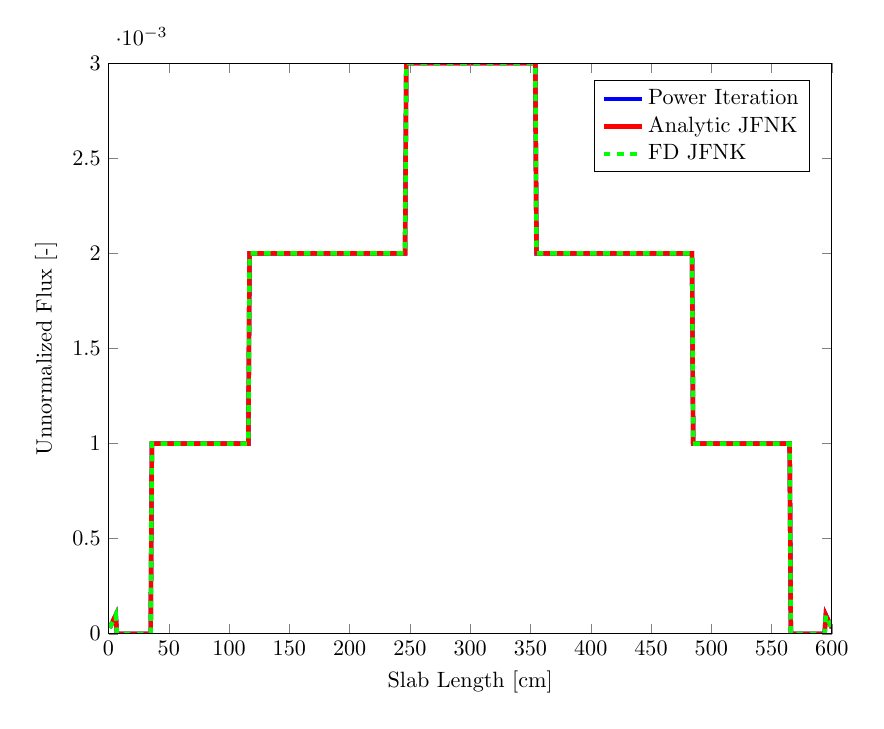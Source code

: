 \begin{tikzpicture}[scale=0.8]

\begin{axis}[%
scale only axis,
width=4.521in,
height=3.566in,
xmin=0, xmax=600,
ymin=0, ymax=0.003,
xlabel={Slab Length [cm]},
ylabel={Unnormalized Flux [-]},
axis on top,
legend entries={Power Iteration,Analytic JFNK,FD JFNK},
legend style={nodes=right},
legend pos= north east]
\addplot [
color=blue,
solid,
line width=2.0pt
]
coordinates{
 (1,3.076e-005)(2,4.431e-005)(3,5.786e-005)(4,7.14e-005)(5,8.494e-005)(6,9.848e-005)(7,0.0)(8,0.0)(9,0.0)(10,0.0)(11,0.0)(12,0.0)(13,0.0)(14,0.0)(15,0.0)(16,0.0)(17,0.0)(18,0.0)(19,0.0)(20,0.0)(21,0.0)(22,0.0)(23,0.0)(24,0.0)(25,0.0)(26,0.0)(27,0.0)(28,0.0)(29,0.0)(30,0.0)(31,0.0)(32,0.0)(33,0.0)(34,0.0)(35,0.0)(36,0.001)(37,0.001)(38,0.001)(39,0.001)(40,0.001)(41,0.001)(42,0.001)(43,0.001)(44,0.001)(45,0.001)(46,0.001)(47,0.001)(48,0.001)(49,0.001)(50,0.001)(51,0.001)(52,0.001)(53,0.001)(54,0.001)(55,0.001)(56,0.001)(57,0.001)(58,0.001)(59,0.001)(60,0.001)(61,0.001)(62,0.001)(63,0.001)(64,0.001)(65,0.001)(66,0.001)(67,0.001)(68,0.001)(69,0.001)(70,0.001)(71,0.001)(72,0.001)(73,0.001)(74,0.001)(75,0.001)(76,0.001)(77,0.001)(78,0.001)(79,0.001)(80,0.001)(81,0.001)(82,0.001)(83,0.001)(84,0.001)(85,0.001)(86,0.001)(87,0.001)(88,0.001)(89,0.001)(90,0.001)(91,0.001)(92,0.001)(93,0.001)(94,0.001)(95,0.001)(96,0.001)(97,0.001)(98,0.001)(99,0.001)(100,0.001)(101,0.001)(102,0.001)(103,0.001)(104,0.001)(105,0.001)(106,0.001)(107,0.001)(108,0.001)(109,0.001)(110,0.001)(111,0.001)(112,0.001)(113,0.001)(114,0.001)(115,0.001)(116,0.001)(117,0.002)(118,0.002)(119,0.002)(120,0.002)(121,0.002)(122,0.002)(123,0.002)(124,0.002)(125,0.002)(126,0.002)(127,0.002)(128,0.002)(129,0.002)(130,0.002)(131,0.002)(132,0.002)(133,0.002)(134,0.002)(135,0.002)(136,0.002)(137,0.002)(138,0.002)(139,0.002)(140,0.002)(141,0.002)(142,0.002)(143,0.002)(144,0.002)(145,0.002)(146,0.002)(147,0.002)(148,0.002)(149,0.002)(150,0.002)(151,0.002)(152,0.002)(153,0.002)(154,0.002)(155,0.002)(156,0.002)(157,0.002)(158,0.002)(159,0.002)(160,0.002)(161,0.002)(162,0.002)(163,0.002)(164,0.002)(165,0.002)(166,0.002)(167,0.002)(168,0.002)(169,0.002)(170,0.002)(171,0.002)(172,0.002)(173,0.002)(174,0.002)(175,0.002)(176,0.002)(177,0.002)(178,0.002)(179,0.002)(180,0.002)(181,0.002)(182,0.002)(183,0.002)(184,0.002)(185,0.002)(186,0.002)(187,0.002)(188,0.002)(189,0.002)(190,0.002)(191,0.002)(192,0.002)(193,0.002)(194,0.002)(195,0.002)(196,0.002)(197,0.002)(198,0.002)(199,0.002)(200,0.002)(201,0.002)(202,0.002)(203,0.002)(204,0.002)(205,0.002)(206,0.002)(207,0.002)(208,0.002)(209,0.002)(210,0.002)(211,0.002)(212,0.002)(213,0.002)(214,0.002)(215,0.002)(216,0.002)(217,0.002)(218,0.002)(219,0.002)(220,0.002)(221,0.002)(222,0.002)(223,0.002)(224,0.002)(225,0.002)(226,0.002)(227,0.002)(228,0.002)(229,0.002)(230,0.002)(231,0.002)(232,0.002)(233,0.002)(234,0.002)(235,0.002)(236,0.002)(237,0.002)(238,0.002)(239,0.002)(240,0.002)(241,0.002)(242,0.002)(243,0.002)(244,0.002)(245,0.002)(246,0.002)(247,0.003)(248,0.003)(249,0.003)(250,0.003)(251,0.003)(252,0.003)(253,0.003)(254,0.003)(255,0.003)(256,0.003)(257,0.003)(258,0.003)(259,0.003)(260,0.003)(261,0.003)(262,0.003)(263,0.003)(264,0.003)(265,0.003)(266,0.003)(267,0.003)(268,0.003)(269,0.003)(270,0.003)(271,0.003)(272,0.003)(273,0.003)(274,0.003)(275,0.003)(276,0.003)(277,0.003)(278,0.003)(279,0.003)(280,0.003)(281,0.003)(282,0.003)(283,0.003)(284,0.003)(285,0.003)(286,0.003)(287,0.003)(288,0.003)(289,0.003)(290,0.003)(291,0.003)(292,0.003)(293,0.003)(294,0.003)(295,0.003)(296,0.003)(297,0.003)(298,0.003)(299,0.003)(300,0.003)(301,0.003)(302,0.003)(303,0.003)(304,0.003)(305,0.003)(306,0.003)(307,0.003)(308,0.003)(309,0.003)(310,0.003)(311,0.003)(312,0.003)(313,0.003)(314,0.003)(315,0.003)(316,0.003)(317,0.003)(318,0.003)(319,0.003)(320,0.003)(321,0.003)(322,0.003)(323,0.003)(324,0.003)(325,0.003)(326,0.003)(327,0.003)(328,0.003)(329,0.003)(330,0.003)(331,0.003)(332,0.003)(333,0.003)(334,0.003)(335,0.003)(336,0.003)(337,0.003)(338,0.003)(339,0.003)(340,0.003)(341,0.003)(342,0.003)(343,0.003)(344,0.003)(345,0.003)(346,0.003)(347,0.003)(348,0.003)(349,0.003)(350,0.003)(351,0.003)(352,0.003)(353,0.003)(354,0.003)(355,0.002)(356,0.002)(357,0.002)(358,0.002)(359,0.002)(360,0.002)(361,0.002)(362,0.002)(363,0.002)(364,0.002)(365,0.002)(366,0.002)(367,0.002)(368,0.002)(369,0.002)(370,0.002)(371,0.002)(372,0.002)(373,0.002)(374,0.002)(375,0.002)(376,0.002)(377,0.002)(378,0.002)(379,0.002)(380,0.002)(381,0.002)(382,0.002)(383,0.002)(384,0.002)(385,0.002)(386,0.002)(387,0.002)(388,0.002)(389,0.002)(390,0.002)(391,0.002)(392,0.002)(393,0.002)(394,0.002)(395,0.002)(396,0.002)(397,0.002)(398,0.002)(399,0.002)(400,0.002)(401,0.002)(402,0.002)(403,0.002)(404,0.002)(405,0.002)(406,0.002)(407,0.002)(408,0.002)(409,0.002)(410,0.002)(411,0.002)(412,0.002)(413,0.002)(414,0.002)(415,0.002)(416,0.002)(417,0.002)(418,0.002)(419,0.002)(420,0.002)(421,0.002)(422,0.002)(423,0.002)(424,0.002)(425,0.002)(426,0.002)(427,0.002)(428,0.002)(429,0.002)(430,0.002)(431,0.002)(432,0.002)(433,0.002)(434,0.002)(435,0.002)(436,0.002)(437,0.002)(438,0.002)(439,0.002)(440,0.002)(441,0.002)(442,0.002)(443,0.002)(444,0.002)(445,0.002)(446,0.002)(447,0.002)(448,0.002)(449,0.002)(450,0.002)(451,0.002)(452,0.002)(453,0.002)(454,0.002)(455,0.002)(456,0.002)(457,0.002)(458,0.002)(459,0.002)(460,0.002)(461,0.002)(462,0.002)(463,0.002)(464,0.002)(465,0.002)(466,0.002)(467,0.002)(468,0.002)(469,0.002)(470,0.002)(471,0.002)(472,0.002)(473,0.002)(474,0.002)(475,0.002)(476,0.002)(477,0.002)(478,0.002)(479,0.002)(480,0.002)(481,0.002)(482,0.002)(483,0.002)(484,0.002)(485,0.001)(486,0.001)(487,0.001)(488,0.001)(489,0.001)(490,0.001)(491,0.001)(492,0.001)(493,0.001)(494,0.001)(495,0.001)(496,0.001)(497,0.001)(498,0.001)(499,0.001)(500,0.001)(501,0.001)(502,0.001)(503,0.001)(504,0.001)(505,0.001)(506,0.001)(507,0.001)(508,0.001)(509,0.001)(510,0.001)(511,0.001)(512,0.001)(513,0.001)(514,0.001)(515,0.001)(516,0.001)(517,0.001)(518,0.001)(519,0.001)(520,0.001)(521,0.001)(522,0.001)(523,0.001)(524,0.001)(525,0.001)(526,0.001)(527,0.001)(528,0.001)(529,0.001)(530,0.001)(531,0.001)(532,0.001)(533,0.001)(534,0.001)(535,0.001)(536,0.001)(537,0.001)(538,0.001)(539,0.001)(540,0.001)(541,0.001)(542,0.001)(543,0.001)(544,0.001)(545,0.001)(546,0.001)(547,0.001)(548,0.001)(549,0.001)(550,0.001)(551,0.001)(552,0.001)(553,0.001)(554,0.001)(555,0.001)(556,0.001)(557,0.001)(558,0.001)(559,0.001)(560,0.001)(561,0.001)(562,0.001)(563,0.001)(564,0.001)(565,0.001)(566,0.0)(567,0.0)(568,0.0)(569,0.0)(570,0.0)(571,0.0)(572,0.0)(573,0.0)(574,0.0)(575,0.0)(576,0.0)(577,0.0)(578,0.0)(579,0.0)(580,0.0)(581,0.0)(582,0.0)(583,0.0)(584,0.0)(585,0.0)(586,0.0)(587,0.0)(588,0.0)(589,0.0)(590,0.0)(591,0.0)(592,0.0)(593,0.0)(594,0.0)(595,9.848e-005)(596,8.494e-005)(597,7.14e-005)(598,5.786e-005)(599,4.431e-005)(600,3.076e-005) 
};

\addplot [
color=red,
solid,
line width=2.0pt
]
coordinates{
 (1,3.076e-005)(2,4.431e-005)(3,5.786e-005)(4,7.14e-005)(5,8.494e-005)(6,9.848e-005)(7,0.0)(8,0.0)(9,0.0)(10,0.0)(11,0.0)(12,0.0)(13,0.0)(14,0.0)(15,0.0)(16,0.0)(17,0.0)(18,0.0)(19,0.0)(20,0.0)(21,0.0)(22,0.0)(23,0.0)(24,0.0)(25,0.0)(26,0.0)(27,0.0)(28,0.0)(29,0.0)(30,0.0)(31,0.0)(32,0.0)(33,0.0)(34,0.0)(35,0.0)(36,0.001)(37,0.001)(38,0.001)(39,0.001)(40,0.001)(41,0.001)(42,0.001)(43,0.001)(44,0.001)(45,0.001)(46,0.001)(47,0.001)(48,0.001)(49,0.001)(50,0.001)(51,0.001)(52,0.001)(53,0.001)(54,0.001)(55,0.001)(56,0.001)(57,0.001)(58,0.001)(59,0.001)(60,0.001)(61,0.001)(62,0.001)(63,0.001)(64,0.001)(65,0.001)(66,0.001)(67,0.001)(68,0.001)(69,0.001)(70,0.001)(71,0.001)(72,0.001)(73,0.001)(74,0.001)(75,0.001)(76,0.001)(77,0.001)(78,0.001)(79,0.001)(80,0.001)(81,0.001)(82,0.001)(83,0.001)(84,0.001)(85,0.001)(86,0.001)(87,0.001)(88,0.001)(89,0.001)(90,0.001)(91,0.001)(92,0.001)(93,0.001)(94,0.001)(95,0.001)(96,0.001)(97,0.001)(98,0.001)(99,0.001)(100,0.001)(101,0.001)(102,0.001)(103,0.001)(104,0.001)(105,0.001)(106,0.001)(107,0.001)(108,0.001)(109,0.001)(110,0.001)(111,0.001)(112,0.001)(113,0.001)(114,0.001)(115,0.001)(116,0.001)(117,0.002)(118,0.002)(119,0.002)(120,0.002)(121,0.002)(122,0.002)(123,0.002)(124,0.002)(125,0.002)(126,0.002)(127,0.002)(128,0.002)(129,0.002)(130,0.002)(131,0.002)(132,0.002)(133,0.002)(134,0.002)(135,0.002)(136,0.002)(137,0.002)(138,0.002)(139,0.002)(140,0.002)(141,0.002)(142,0.002)(143,0.002)(144,0.002)(145,0.002)(146,0.002)(147,0.002)(148,0.002)(149,0.002)(150,0.002)(151,0.002)(152,0.002)(153,0.002)(154,0.002)(155,0.002)(156,0.002)(157,0.002)(158,0.002)(159,0.002)(160,0.002)(161,0.002)(162,0.002)(163,0.002)(164,0.002)(165,0.002)(166,0.002)(167,0.002)(168,0.002)(169,0.002)(170,0.002)(171,0.002)(172,0.002)(173,0.002)(174,0.002)(175,0.002)(176,0.002)(177,0.002)(178,0.002)(179,0.002)(180,0.002)(181,0.002)(182,0.002)(183,0.002)(184,0.002)(185,0.002)(186,0.002)(187,0.002)(188,0.002)(189,0.002)(190,0.002)(191,0.002)(192,0.002)(193,0.002)(194,0.002)(195,0.002)(196,0.002)(197,0.002)(198,0.002)(199,0.002)(200,0.002)(201,0.002)(202,0.002)(203,0.002)(204,0.002)(205,0.002)(206,0.002)(207,0.002)(208,0.002)(209,0.002)(210,0.002)(211,0.002)(212,0.002)(213,0.002)(214,0.002)(215,0.002)(216,0.002)(217,0.002)(218,0.002)(219,0.002)(220,0.002)(221,0.002)(222,0.002)(223,0.002)(224,0.002)(225,0.002)(226,0.002)(227,0.002)(228,0.002)(229,0.002)(230,0.002)(231,0.002)(232,0.002)(233,0.002)(234,0.002)(235,0.002)(236,0.002)(237,0.002)(238,0.002)(239,0.002)(240,0.002)(241,0.002)(242,0.002)(243,0.002)(244,0.002)(245,0.002)(246,0.002)(247,0.003)(248,0.003)(249,0.003)(250,0.003)(251,0.003)(252,0.003)(253,0.003)(254,0.003)(255,0.003)(256,0.003)(257,0.003)(258,0.003)(259,0.003)(260,0.003)(261,0.003)(262,0.003)(263,0.003)(264,0.003)(265,0.003)(266,0.003)(267,0.003)(268,0.003)(269,0.003)(270,0.003)(271,0.003)(272,0.003)(273,0.003)(274,0.003)(275,0.003)(276,0.003)(277,0.003)(278,0.003)(279,0.003)(280,0.003)(281,0.003)(282,0.003)(283,0.003)(284,0.003)(285,0.003)(286,0.003)(287,0.003)(288,0.003)(289,0.003)(290,0.003)(291,0.003)(292,0.003)(293,0.003)(294,0.003)(295,0.003)(296,0.003)(297,0.003)(298,0.003)(299,0.003)(300,0.003)(301,0.003)(302,0.003)(303,0.003)(304,0.003)(305,0.003)(306,0.003)(307,0.003)(308,0.003)(309,0.003)(310,0.003)(311,0.003)(312,0.003)(313,0.003)(314,0.003)(315,0.003)(316,0.003)(317,0.003)(318,0.003)(319,0.003)(320,0.003)(321,0.003)(322,0.003)(323,0.003)(324,0.003)(325,0.003)(326,0.003)(327,0.003)(328,0.003)(329,0.003)(330,0.003)(331,0.003)(332,0.003)(333,0.003)(334,0.003)(335,0.003)(336,0.003)(337,0.003)(338,0.003)(339,0.003)(340,0.003)(341,0.003)(342,0.003)(343,0.003)(344,0.003)(345,0.003)(346,0.003)(347,0.003)(348,0.003)(349,0.003)(350,0.003)(351,0.003)(352,0.003)(353,0.003)(354,0.003)(355,0.002)(356,0.002)(357,0.002)(358,0.002)(359,0.002)(360,0.002)(361,0.002)(362,0.002)(363,0.002)(364,0.002)(365,0.002)(366,0.002)(367,0.002)(368,0.002)(369,0.002)(370,0.002)(371,0.002)(372,0.002)(373,0.002)(374,0.002)(375,0.002)(376,0.002)(377,0.002)(378,0.002)(379,0.002)(380,0.002)(381,0.002)(382,0.002)(383,0.002)(384,0.002)(385,0.002)(386,0.002)(387,0.002)(388,0.002)(389,0.002)(390,0.002)(391,0.002)(392,0.002)(393,0.002)(394,0.002)(395,0.002)(396,0.002)(397,0.002)(398,0.002)(399,0.002)(400,0.002)(401,0.002)(402,0.002)(403,0.002)(404,0.002)(405,0.002)(406,0.002)(407,0.002)(408,0.002)(409,0.002)(410,0.002)(411,0.002)(412,0.002)(413,0.002)(414,0.002)(415,0.002)(416,0.002)(417,0.002)(418,0.002)(419,0.002)(420,0.002)(421,0.002)(422,0.002)(423,0.002)(424,0.002)(425,0.002)(426,0.002)(427,0.002)(428,0.002)(429,0.002)(430,0.002)(431,0.002)(432,0.002)(433,0.002)(434,0.002)(435,0.002)(436,0.002)(437,0.002)(438,0.002)(439,0.002)(440,0.002)(441,0.002)(442,0.002)(443,0.002)(444,0.002)(445,0.002)(446,0.002)(447,0.002)(448,0.002)(449,0.002)(450,0.002)(451,0.002)(452,0.002)(453,0.002)(454,0.002)(455,0.002)(456,0.002)(457,0.002)(458,0.002)(459,0.002)(460,0.002)(461,0.002)(462,0.002)(463,0.002)(464,0.002)(465,0.002)(466,0.002)(467,0.002)(468,0.002)(469,0.002)(470,0.002)(471,0.002)(472,0.002)(473,0.002)(474,0.002)(475,0.002)(476,0.002)(477,0.002)(478,0.002)(479,0.002)(480,0.002)(481,0.002)(482,0.002)(483,0.002)(484,0.002)(485,0.001)(486,0.001)(487,0.001)(488,0.001)(489,0.001)(490,0.001)(491,0.001)(492,0.001)(493,0.001)(494,0.001)(495,0.001)(496,0.001)(497,0.001)(498,0.001)(499,0.001)(500,0.001)(501,0.001)(502,0.001)(503,0.001)(504,0.001)(505,0.001)(506,0.001)(507,0.001)(508,0.001)(509,0.001)(510,0.001)(511,0.001)(512,0.001)(513,0.001)(514,0.001)(515,0.001)(516,0.001)(517,0.001)(518,0.001)(519,0.001)(520,0.001)(521,0.001)(522,0.001)(523,0.001)(524,0.001)(525,0.001)(526,0.001)(527,0.001)(528,0.001)(529,0.001)(530,0.001)(531,0.001)(532,0.001)(533,0.001)(534,0.001)(535,0.001)(536,0.001)(537,0.001)(538,0.001)(539,0.001)(540,0.001)(541,0.001)(542,0.001)(543,0.001)(544,0.001)(545,0.001)(546,0.001)(547,0.001)(548,0.001)(549,0.001)(550,0.001)(551,0.001)(552,0.001)(553,0.001)(554,0.001)(555,0.001)(556,0.001)(557,0.001)(558,0.001)(559,0.001)(560,0.001)(561,0.001)(562,0.001)(563,0.001)(564,0.001)(565,0.001)(566,0.0)(567,0.0)(568,0.0)(569,0.0)(570,0.0)(571,0.0)(572,0.0)(573,0.0)(574,0.0)(575,0.0)(576,0.0)(577,0.0)(578,0.0)(579,0.0)(580,0.0)(581,0.0)(582,0.0)(583,0.0)(584,0.0)(585,0.0)(586,0.0)(587,0.0)(588,0.0)(589,0.0)(590,0.0)(591,0.0)(592,0.0)(593,0.0)(594,0.0)(595,9.848e-005)(596,8.494e-005)(597,7.14e-005)(598,5.786e-005)(599,4.431e-005)(600,3.076e-005) 
};

\addplot [
color=green,
dashed,
line width=2.0pt
]
coordinates{
 (1,3.076e-005)(2,4.431e-005)(3,5.786e-005)(4,7.14e-005)(5,8.494e-005)(6,9.848e-005)(7,0.0)(8,0.0)(9,0.0)(10,0.0)(11,0.0)(12,0.0)(13,0.0)(14,0.0)(15,0.0)(16,0.0)(17,0.0)(18,0.0)(19,0.0)(20,0.0)(21,0.0)(22,0.0)(23,0.0)(24,0.0)(25,0.0)(26,0.0)(27,0.0)(28,0.0)(29,0.0)(30,0.0)(31,0.0)(32,0.0)(33,0.0)(34,0.0)(35,0.0)(36,0.001)(37,0.001)(38,0.001)(39,0.001)(40,0.001)(41,0.001)(42,0.001)(43,0.001)(44,0.001)(45,0.001)(46,0.001)(47,0.001)(48,0.001)(49,0.001)(50,0.001)(51,0.001)(52,0.001)(53,0.001)(54,0.001)(55,0.001)(56,0.001)(57,0.001)(58,0.001)(59,0.001)(60,0.001)(61,0.001)(62,0.001)(63,0.001)(64,0.001)(65,0.001)(66,0.001)(67,0.001)(68,0.001)(69,0.001)(70,0.001)(71,0.001)(72,0.001)(73,0.001)(74,0.001)(75,0.001)(76,0.001)(77,0.001)(78,0.001)(79,0.001)(80,0.001)(81,0.001)(82,0.001)(83,0.001)(84,0.001)(85,0.001)(86,0.001)(87,0.001)(88,0.001)(89,0.001)(90,0.001)(91,0.001)(92,0.001)(93,0.001)(94,0.001)(95,0.001)(96,0.001)(97,0.001)(98,0.001)(99,0.001)(100,0.001)(101,0.001)(102,0.001)(103,0.001)(104,0.001)(105,0.001)(106,0.001)(107,0.001)(108,0.001)(109,0.001)(110,0.001)(111,0.001)(112,0.001)(113,0.001)(114,0.001)(115,0.001)(116,0.001)(117,0.002)(118,0.002)(119,0.002)(120,0.002)(121,0.002)(122,0.002)(123,0.002)(124,0.002)(125,0.002)(126,0.002)(127,0.002)(128,0.002)(129,0.002)(130,0.002)(131,0.002)(132,0.002)(133,0.002)(134,0.002)(135,0.002)(136,0.002)(137,0.002)(138,0.002)(139,0.002)(140,0.002)(141,0.002)(142,0.002)(143,0.002)(144,0.002)(145,0.002)(146,0.002)(147,0.002)(148,0.002)(149,0.002)(150,0.002)(151,0.002)(152,0.002)(153,0.002)(154,0.002)(155,0.002)(156,0.002)(157,0.002)(158,0.002)(159,0.002)(160,0.002)(161,0.002)(162,0.002)(163,0.002)(164,0.002)(165,0.002)(166,0.002)(167,0.002)(168,0.002)(169,0.002)(170,0.002)(171,0.002)(172,0.002)(173,0.002)(174,0.002)(175,0.002)(176,0.002)(177,0.002)(178,0.002)(179,0.002)(180,0.002)(181,0.002)(182,0.002)(183,0.002)(184,0.002)(185,0.002)(186,0.002)(187,0.002)(188,0.002)(189,0.002)(190,0.002)(191,0.002)(192,0.002)(193,0.002)(194,0.002)(195,0.002)(196,0.002)(197,0.002)(198,0.002)(199,0.002)(200,0.002)(201,0.002)(202,0.002)(203,0.002)(204,0.002)(205,0.002)(206,0.002)(207,0.002)(208,0.002)(209,0.002)(210,0.002)(211,0.002)(212,0.002)(213,0.002)(214,0.002)(215,0.002)(216,0.002)(217,0.002)(218,0.002)(219,0.002)(220,0.002)(221,0.002)(222,0.002)(223,0.002)(224,0.002)(225,0.002)(226,0.002)(227,0.002)(228,0.002)(229,0.002)(230,0.002)(231,0.002)(232,0.002)(233,0.002)(234,0.002)(235,0.002)(236,0.002)(237,0.002)(238,0.002)(239,0.002)(240,0.002)(241,0.002)(242,0.002)(243,0.002)(244,0.002)(245,0.002)(246,0.002)(247,0.003)(248,0.003)(249,0.003)(250,0.003)(251,0.003)(252,0.003)(253,0.003)(254,0.003)(255,0.003)(256,0.003)(257,0.003)(258,0.003)(259,0.003)(260,0.003)(261,0.003)(262,0.003)(263,0.003)(264,0.003)(265,0.003)(266,0.003)(267,0.003)(268,0.003)(269,0.003)(270,0.003)(271,0.003)(272,0.003)(273,0.003)(274,0.003)(275,0.003)(276,0.003)(277,0.003)(278,0.003)(279,0.003)(280,0.003)(281,0.003)(282,0.003)(283,0.003)(284,0.003)(285,0.003)(286,0.003)(287,0.003)(288,0.003)(289,0.003)(290,0.003)(291,0.003)(292,0.003)(293,0.003)(294,0.003)(295,0.003)(296,0.003)(297,0.003)(298,0.003)(299,0.003)(300,0.003)(301,0.003)(302,0.003)(303,0.003)(304,0.003)(305,0.003)(306,0.003)(307,0.003)(308,0.003)(309,0.003)(310,0.003)(311,0.003)(312,0.003)(313,0.003)(314,0.003)(315,0.003)(316,0.003)(317,0.003)(318,0.003)(319,0.003)(320,0.003)(321,0.003)(322,0.003)(323,0.003)(324,0.003)(325,0.003)(326,0.003)(327,0.003)(328,0.003)(329,0.003)(330,0.003)(331,0.003)(332,0.003)(333,0.003)(334,0.003)(335,0.003)(336,0.003)(337,0.003)(338,0.003)(339,0.003)(340,0.003)(341,0.003)(342,0.003)(343,0.003)(344,0.003)(345,0.003)(346,0.003)(347,0.003)(348,0.003)(349,0.003)(350,0.003)(351,0.003)(352,0.003)(353,0.003)(354,0.003)(355,0.002)(356,0.002)(357,0.002)(358,0.002)(359,0.002)(360,0.002)(361,0.002)(362,0.002)(363,0.002)(364,0.002)(365,0.002)(366,0.002)(367,0.002)(368,0.002)(369,0.002)(370,0.002)(371,0.002)(372,0.002)(373,0.002)(374,0.002)(375,0.002)(376,0.002)(377,0.002)(378,0.002)(379,0.002)(380,0.002)(381,0.002)(382,0.002)(383,0.002)(384,0.002)(385,0.002)(386,0.002)(387,0.002)(388,0.002)(389,0.002)(390,0.002)(391,0.002)(392,0.002)(393,0.002)(394,0.002)(395,0.002)(396,0.002)(397,0.002)(398,0.002)(399,0.002)(400,0.002)(401,0.002)(402,0.002)(403,0.002)(404,0.002)(405,0.002)(406,0.002)(407,0.002)(408,0.002)(409,0.002)(410,0.002)(411,0.002)(412,0.002)(413,0.002)(414,0.002)(415,0.002)(416,0.002)(417,0.002)(418,0.002)(419,0.002)(420,0.002)(421,0.002)(422,0.002)(423,0.002)(424,0.002)(425,0.002)(426,0.002)(427,0.002)(428,0.002)(429,0.002)(430,0.002)(431,0.002)(432,0.002)(433,0.002)(434,0.002)(435,0.002)(436,0.002)(437,0.002)(438,0.002)(439,0.002)(440,0.002)(441,0.002)(442,0.002)(443,0.002)(444,0.002)(445,0.002)(446,0.002)(447,0.002)(448,0.002)(449,0.002)(450,0.002)(451,0.002)(452,0.002)(453,0.002)(454,0.002)(455,0.002)(456,0.002)(457,0.002)(458,0.002)(459,0.002)(460,0.002)(461,0.002)(462,0.002)(463,0.002)(464,0.002)(465,0.002)(466,0.002)(467,0.002)(468,0.002)(469,0.002)(470,0.002)(471,0.002)(472,0.002)(473,0.002)(474,0.002)(475,0.002)(476,0.002)(477,0.002)(478,0.002)(479,0.002)(480,0.002)(481,0.002)(482,0.002)(483,0.002)(484,0.002)(485,0.001)(486,0.001)(487,0.001)(488,0.001)(489,0.001)(490,0.001)(491,0.001)(492,0.001)(493,0.001)(494,0.001)(495,0.001)(496,0.001)(497,0.001)(498,0.001)(499,0.001)(500,0.001)(501,0.001)(502,0.001)(503,0.001)(504,0.001)(505,0.001)(506,0.001)(507,0.001)(508,0.001)(509,0.001)(510,0.001)(511,0.001)(512,0.001)(513,0.001)(514,0.001)(515,0.001)(516,0.001)(517,0.001)(518,0.001)(519,0.001)(520,0.001)(521,0.001)(522,0.001)(523,0.001)(524,0.001)(525,0.001)(526,0.001)(527,0.001)(528,0.001)(529,0.001)(530,0.001)(531,0.001)(532,0.001)(533,0.001)(534,0.001)(535,0.001)(536,0.001)(537,0.001)(538,0.001)(539,0.001)(540,0.001)(541,0.001)(542,0.001)(543,0.001)(544,0.001)(545,0.001)(546,0.001)(547,0.001)(548,0.001)(549,0.001)(550,0.001)(551,0.001)(552,0.001)(553,0.001)(554,0.001)(555,0.001)(556,0.001)(557,0.001)(558,0.001)(559,0.001)(560,0.001)(561,0.001)(562,0.001)(563,0.001)(564,0.001)(565,0.001)(566,0.0)(567,0.0)(568,0.0)(569,0.0)(570,0.0)(571,0.0)(572,0.0)(573,0.0)(574,0.0)(575,0.0)(576,0.0)(577,0.0)(578,0.0)(579,0.0)(580,0.0)(581,0.0)(582,0.0)(583,0.0)(584,0.0)(585,0.0)(586,0.0)(587,0.0)(588,0.0)(589,0.0)(590,0.0)(591,0.0)(592,0.0)(593,0.0)(594,0.0)(595,9.848e-005)(596,8.494e-005)(597,7.14e-005)(598,5.786e-005)(599,4.431e-005)(600,3.076e-005) 
};

\end{axis}
\end{tikzpicture}
